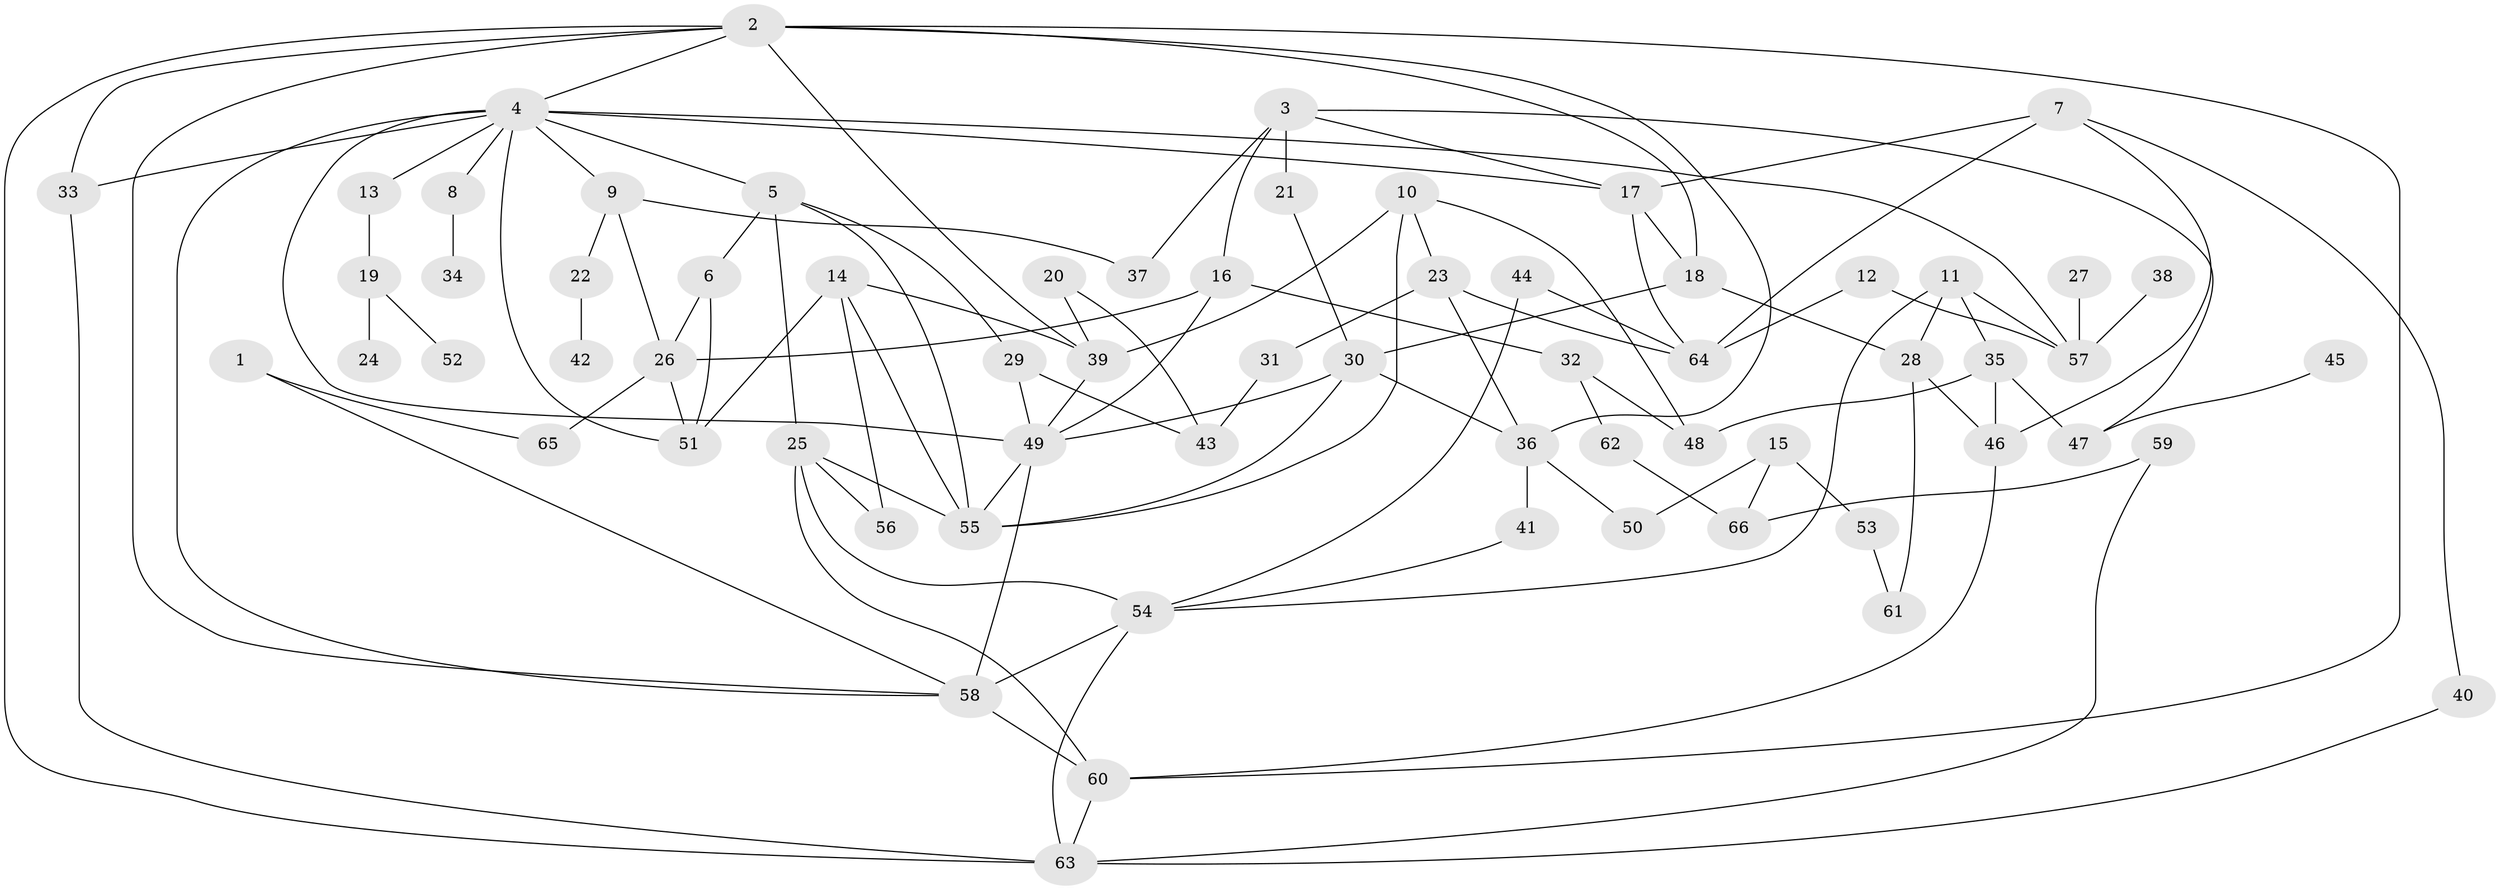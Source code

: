 // original degree distribution, {8: 0.015267175572519083, 3: 0.1984732824427481, 6: 0.03816793893129771, 2: 0.26717557251908397, 7: 0.015267175572519083, 4: 0.16030534351145037, 5: 0.05343511450381679, 1: 0.25190839694656486}
// Generated by graph-tools (version 1.1) at 2025/01/03/09/25 03:01:00]
// undirected, 66 vertices, 114 edges
graph export_dot {
graph [start="1"]
  node [color=gray90,style=filled];
  1;
  2;
  3;
  4;
  5;
  6;
  7;
  8;
  9;
  10;
  11;
  12;
  13;
  14;
  15;
  16;
  17;
  18;
  19;
  20;
  21;
  22;
  23;
  24;
  25;
  26;
  27;
  28;
  29;
  30;
  31;
  32;
  33;
  34;
  35;
  36;
  37;
  38;
  39;
  40;
  41;
  42;
  43;
  44;
  45;
  46;
  47;
  48;
  49;
  50;
  51;
  52;
  53;
  54;
  55;
  56;
  57;
  58;
  59;
  60;
  61;
  62;
  63;
  64;
  65;
  66;
  1 -- 58 [weight=1.0];
  1 -- 65 [weight=1.0];
  2 -- 4 [weight=1.0];
  2 -- 18 [weight=1.0];
  2 -- 33 [weight=1.0];
  2 -- 36 [weight=1.0];
  2 -- 39 [weight=1.0];
  2 -- 58 [weight=1.0];
  2 -- 60 [weight=1.0];
  2 -- 63 [weight=1.0];
  3 -- 16 [weight=1.0];
  3 -- 17 [weight=1.0];
  3 -- 21 [weight=1.0];
  3 -- 37 [weight=1.0];
  3 -- 47 [weight=1.0];
  4 -- 5 [weight=1.0];
  4 -- 8 [weight=1.0];
  4 -- 9 [weight=1.0];
  4 -- 13 [weight=1.0];
  4 -- 17 [weight=1.0];
  4 -- 33 [weight=1.0];
  4 -- 49 [weight=1.0];
  4 -- 51 [weight=1.0];
  4 -- 57 [weight=1.0];
  4 -- 58 [weight=1.0];
  5 -- 6 [weight=1.0];
  5 -- 25 [weight=1.0];
  5 -- 29 [weight=1.0];
  5 -- 55 [weight=1.0];
  6 -- 26 [weight=1.0];
  6 -- 51 [weight=1.0];
  7 -- 17 [weight=1.0];
  7 -- 40 [weight=1.0];
  7 -- 46 [weight=1.0];
  7 -- 64 [weight=1.0];
  8 -- 34 [weight=1.0];
  9 -- 22 [weight=1.0];
  9 -- 26 [weight=1.0];
  9 -- 37 [weight=1.0];
  10 -- 23 [weight=1.0];
  10 -- 39 [weight=1.0];
  10 -- 48 [weight=1.0];
  10 -- 55 [weight=1.0];
  11 -- 28 [weight=1.0];
  11 -- 35 [weight=1.0];
  11 -- 54 [weight=1.0];
  11 -- 57 [weight=1.0];
  12 -- 57 [weight=1.0];
  12 -- 64 [weight=1.0];
  13 -- 19 [weight=1.0];
  14 -- 39 [weight=1.0];
  14 -- 51 [weight=1.0];
  14 -- 55 [weight=1.0];
  14 -- 56 [weight=1.0];
  15 -- 50 [weight=1.0];
  15 -- 53 [weight=1.0];
  15 -- 66 [weight=1.0];
  16 -- 26 [weight=1.0];
  16 -- 32 [weight=1.0];
  16 -- 49 [weight=1.0];
  17 -- 18 [weight=1.0];
  17 -- 64 [weight=1.0];
  18 -- 28 [weight=1.0];
  18 -- 30 [weight=1.0];
  19 -- 24 [weight=1.0];
  19 -- 52 [weight=1.0];
  20 -- 39 [weight=1.0];
  20 -- 43 [weight=1.0];
  21 -- 30 [weight=1.0];
  22 -- 42 [weight=1.0];
  23 -- 31 [weight=1.0];
  23 -- 36 [weight=1.0];
  23 -- 64 [weight=1.0];
  25 -- 54 [weight=1.0];
  25 -- 55 [weight=1.0];
  25 -- 56 [weight=1.0];
  25 -- 60 [weight=1.0];
  26 -- 51 [weight=1.0];
  26 -- 65 [weight=1.0];
  27 -- 57 [weight=1.0];
  28 -- 46 [weight=1.0];
  28 -- 61 [weight=1.0];
  29 -- 43 [weight=1.0];
  29 -- 49 [weight=1.0];
  30 -- 36 [weight=1.0];
  30 -- 49 [weight=1.0];
  30 -- 55 [weight=1.0];
  31 -- 43 [weight=1.0];
  32 -- 48 [weight=1.0];
  32 -- 62 [weight=1.0];
  33 -- 63 [weight=1.0];
  35 -- 46 [weight=1.0];
  35 -- 47 [weight=1.0];
  35 -- 48 [weight=1.0];
  36 -- 41 [weight=1.0];
  36 -- 50 [weight=1.0];
  38 -- 57 [weight=1.0];
  39 -- 49 [weight=1.0];
  40 -- 63 [weight=1.0];
  41 -- 54 [weight=1.0];
  44 -- 54 [weight=1.0];
  44 -- 64 [weight=1.0];
  45 -- 47 [weight=1.0];
  46 -- 60 [weight=1.0];
  49 -- 55 [weight=1.0];
  49 -- 58 [weight=1.0];
  53 -- 61 [weight=1.0];
  54 -- 58 [weight=2.0];
  54 -- 63 [weight=1.0];
  58 -- 60 [weight=1.0];
  59 -- 63 [weight=1.0];
  59 -- 66 [weight=1.0];
  60 -- 63 [weight=1.0];
  62 -- 66 [weight=1.0];
}
